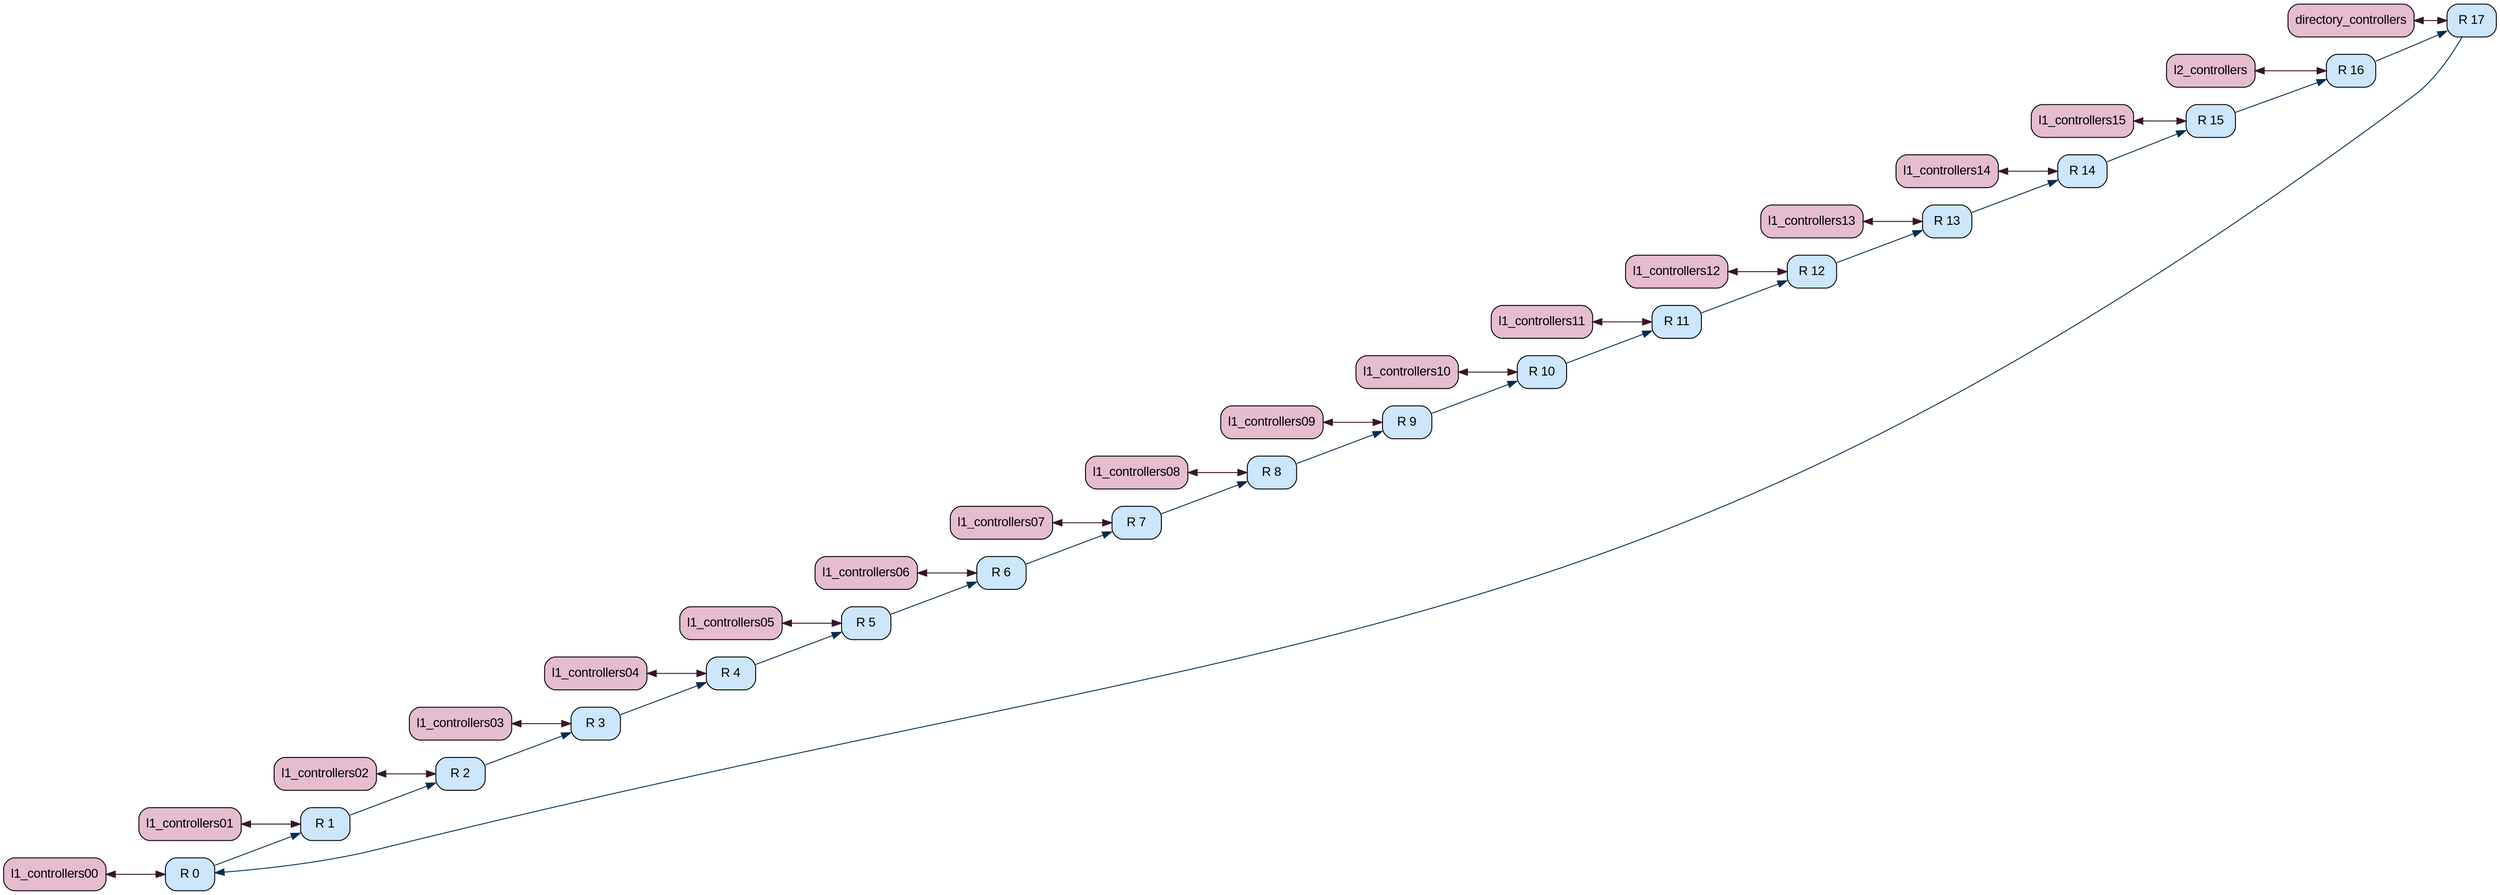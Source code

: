 graph G {
rankdir=LR;
"board.cache_hierarchy.ruby_system.network.routers00" [color="#000000", fillcolor="#cce6fc", fontcolor="#000000", fontname=Arial, fontsize=14, label="R 0", shape=Mrecord, style="rounded, filled"];
"board.cache_hierarchy.ruby_system.network.routers01" [color="#000000", fillcolor="#cce6fc", fontcolor="#000000", fontname=Arial, fontsize=14, label="R 1", shape=Mrecord, style="rounded, filled"];
"board.cache_hierarchy.ruby_system.network.routers02" [color="#000000", fillcolor="#cce6fc", fontcolor="#000000", fontname=Arial, fontsize=14, label="R 2", shape=Mrecord, style="rounded, filled"];
"board.cache_hierarchy.ruby_system.network.routers03" [color="#000000", fillcolor="#cce6fc", fontcolor="#000000", fontname=Arial, fontsize=14, label="R 3", shape=Mrecord, style="rounded, filled"];
"board.cache_hierarchy.ruby_system.network.routers04" [color="#000000", fillcolor="#cce6fc", fontcolor="#000000", fontname=Arial, fontsize=14, label="R 4", shape=Mrecord, style="rounded, filled"];
"board.cache_hierarchy.ruby_system.network.routers05" [color="#000000", fillcolor="#cce6fc", fontcolor="#000000", fontname=Arial, fontsize=14, label="R 5", shape=Mrecord, style="rounded, filled"];
"board.cache_hierarchy.ruby_system.network.routers06" [color="#000000", fillcolor="#cce6fc", fontcolor="#000000", fontname=Arial, fontsize=14, label="R 6", shape=Mrecord, style="rounded, filled"];
"board.cache_hierarchy.ruby_system.network.routers07" [color="#000000", fillcolor="#cce6fc", fontcolor="#000000", fontname=Arial, fontsize=14, label="R 7", shape=Mrecord, style="rounded, filled"];
"board.cache_hierarchy.ruby_system.network.routers08" [color="#000000", fillcolor="#cce6fc", fontcolor="#000000", fontname=Arial, fontsize=14, label="R 8", shape=Mrecord, style="rounded, filled"];
"board.cache_hierarchy.ruby_system.network.routers09" [color="#000000", fillcolor="#cce6fc", fontcolor="#000000", fontname=Arial, fontsize=14, label="R 9", shape=Mrecord, style="rounded, filled"];
"board.cache_hierarchy.ruby_system.network.routers10" [color="#000000", fillcolor="#cce6fc", fontcolor="#000000", fontname=Arial, fontsize=14, label="R 10", shape=Mrecord, style="rounded, filled"];
"board.cache_hierarchy.ruby_system.network.routers11" [color="#000000", fillcolor="#cce6fc", fontcolor="#000000", fontname=Arial, fontsize=14, label="R 11", shape=Mrecord, style="rounded, filled"];
"board.cache_hierarchy.ruby_system.network.routers12" [color="#000000", fillcolor="#cce6fc", fontcolor="#000000", fontname=Arial, fontsize=14, label="R 12", shape=Mrecord, style="rounded, filled"];
"board.cache_hierarchy.ruby_system.network.routers13" [color="#000000", fillcolor="#cce6fc", fontcolor="#000000", fontname=Arial, fontsize=14, label="R 13", shape=Mrecord, style="rounded, filled"];
"board.cache_hierarchy.ruby_system.network.routers14" [color="#000000", fillcolor="#cce6fc", fontcolor="#000000", fontname=Arial, fontsize=14, label="R 14", shape=Mrecord, style="rounded, filled"];
"board.cache_hierarchy.ruby_system.network.routers15" [color="#000000", fillcolor="#cce6fc", fontcolor="#000000", fontname=Arial, fontsize=14, label="R 15", shape=Mrecord, style="rounded, filled"];
"board.cache_hierarchy.ruby_system.network.routers16" [color="#000000", fillcolor="#cce6fc", fontcolor="#000000", fontname=Arial, fontsize=14, label="R 16", shape=Mrecord, style="rounded, filled"];
"board.cache_hierarchy.ruby_system.network.routers17" [color="#000000", fillcolor="#cce6fc", fontcolor="#000000", fontname=Arial, fontsize=14, label="R 17", shape=Mrecord, style="rounded, filled"];
"board.cache_hierarchy.ruby_system.network.routers00" -- "board.cache_hierarchy.ruby_system.network.routers01"  [color="#042d50", dir=forward, weight=0.5];
"board.cache_hierarchy.ruby_system.network.routers01" -- "board.cache_hierarchy.ruby_system.network.routers02"  [color="#042d50", dir=forward, weight=0.5];
"board.cache_hierarchy.ruby_system.network.routers02" -- "board.cache_hierarchy.ruby_system.network.routers03"  [color="#042d50", dir=forward, weight=0.5];
"board.cache_hierarchy.ruby_system.network.routers03" -- "board.cache_hierarchy.ruby_system.network.routers04"  [color="#042d50", dir=forward, weight=0.5];
"board.cache_hierarchy.ruby_system.network.routers04" -- "board.cache_hierarchy.ruby_system.network.routers05"  [color="#042d50", dir=forward, weight=0.5];
"board.cache_hierarchy.ruby_system.network.routers05" -- "board.cache_hierarchy.ruby_system.network.routers06"  [color="#042d50", dir=forward, weight=0.5];
"board.cache_hierarchy.ruby_system.network.routers06" -- "board.cache_hierarchy.ruby_system.network.routers07"  [color="#042d50", dir=forward, weight=0.5];
"board.cache_hierarchy.ruby_system.network.routers07" -- "board.cache_hierarchy.ruby_system.network.routers08"  [color="#042d50", dir=forward, weight=0.5];
"board.cache_hierarchy.ruby_system.network.routers08" -- "board.cache_hierarchy.ruby_system.network.routers09"  [color="#042d50", dir=forward, weight=0.5];
"board.cache_hierarchy.ruby_system.network.routers09" -- "board.cache_hierarchy.ruby_system.network.routers10"  [color="#042d50", dir=forward, weight=0.5];
"board.cache_hierarchy.ruby_system.network.routers10" -- "board.cache_hierarchy.ruby_system.network.routers11"  [color="#042d50", dir=forward, weight=0.5];
"board.cache_hierarchy.ruby_system.network.routers11" -- "board.cache_hierarchy.ruby_system.network.routers12"  [color="#042d50", dir=forward, weight=0.5];
"board.cache_hierarchy.ruby_system.network.routers12" -- "board.cache_hierarchy.ruby_system.network.routers13"  [color="#042d50", dir=forward, weight=0.5];
"board.cache_hierarchy.ruby_system.network.routers13" -- "board.cache_hierarchy.ruby_system.network.routers14"  [color="#042d50", dir=forward, weight=0.5];
"board.cache_hierarchy.ruby_system.network.routers14" -- "board.cache_hierarchy.ruby_system.network.routers15"  [color="#042d50", dir=forward, weight=0.5];
"board.cache_hierarchy.ruby_system.network.routers15" -- "board.cache_hierarchy.ruby_system.network.routers16"  [color="#042d50", dir=forward, weight=0.5];
"board.cache_hierarchy.ruby_system.network.routers16" -- "board.cache_hierarchy.ruby_system.network.routers17"  [color="#042d50", dir=forward, weight=0.5];
"board.cache_hierarchy.ruby_system.network.routers17" -- "board.cache_hierarchy.ruby_system.network.routers00"  [color="#042d50", dir=forward, weight=0.5];
"board.cache_hierarchy.ruby_system.l1_controllers00" [color="#000000", fillcolor="#e5bcd0", fontcolor="#000000", fontname=Arial, fontsize=14, label=l1_controllers00, shape=Mrecord, style="rounded, filled"];
"board.cache_hierarchy.ruby_system.l1_controllers00" -- "board.cache_hierarchy.ruby_system.network.routers00"  [color="#381526", dir=both, weight=1.0];
"board.cache_hierarchy.ruby_system.l1_controllers01" [color="#000000", fillcolor="#e5bcd0", fontcolor="#000000", fontname=Arial, fontsize=14, label=l1_controllers01, shape=Mrecord, style="rounded, filled"];
"board.cache_hierarchy.ruby_system.l1_controllers01" -- "board.cache_hierarchy.ruby_system.network.routers01"  [color="#381526", dir=both, weight=1.0];
"board.cache_hierarchy.ruby_system.l1_controllers02" [color="#000000", fillcolor="#e5bcd0", fontcolor="#000000", fontname=Arial, fontsize=14, label=l1_controllers02, shape=Mrecord, style="rounded, filled"];
"board.cache_hierarchy.ruby_system.l1_controllers02" -- "board.cache_hierarchy.ruby_system.network.routers02"  [color="#381526", dir=both, weight=1.0];
"board.cache_hierarchy.ruby_system.l1_controllers03" [color="#000000", fillcolor="#e5bcd0", fontcolor="#000000", fontname=Arial, fontsize=14, label=l1_controllers03, shape=Mrecord, style="rounded, filled"];
"board.cache_hierarchy.ruby_system.l1_controllers03" -- "board.cache_hierarchy.ruby_system.network.routers03"  [color="#381526", dir=both, weight=1.0];
"board.cache_hierarchy.ruby_system.l1_controllers04" [color="#000000", fillcolor="#e5bcd0", fontcolor="#000000", fontname=Arial, fontsize=14, label=l1_controllers04, shape=Mrecord, style="rounded, filled"];
"board.cache_hierarchy.ruby_system.l1_controllers04" -- "board.cache_hierarchy.ruby_system.network.routers04"  [color="#381526", dir=both, weight=1.0];
"board.cache_hierarchy.ruby_system.l1_controllers05" [color="#000000", fillcolor="#e5bcd0", fontcolor="#000000", fontname=Arial, fontsize=14, label=l1_controllers05, shape=Mrecord, style="rounded, filled"];
"board.cache_hierarchy.ruby_system.l1_controllers05" -- "board.cache_hierarchy.ruby_system.network.routers05"  [color="#381526", dir=both, weight=1.0];
"board.cache_hierarchy.ruby_system.l1_controllers06" [color="#000000", fillcolor="#e5bcd0", fontcolor="#000000", fontname=Arial, fontsize=14, label=l1_controllers06, shape=Mrecord, style="rounded, filled"];
"board.cache_hierarchy.ruby_system.l1_controllers06" -- "board.cache_hierarchy.ruby_system.network.routers06"  [color="#381526", dir=both, weight=1.0];
"board.cache_hierarchy.ruby_system.l1_controllers07" [color="#000000", fillcolor="#e5bcd0", fontcolor="#000000", fontname=Arial, fontsize=14, label=l1_controllers07, shape=Mrecord, style="rounded, filled"];
"board.cache_hierarchy.ruby_system.l1_controllers07" -- "board.cache_hierarchy.ruby_system.network.routers07"  [color="#381526", dir=both, weight=1.0];
"board.cache_hierarchy.ruby_system.l1_controllers08" [color="#000000", fillcolor="#e5bcd0", fontcolor="#000000", fontname=Arial, fontsize=14, label=l1_controllers08, shape=Mrecord, style="rounded, filled"];
"board.cache_hierarchy.ruby_system.l1_controllers08" -- "board.cache_hierarchy.ruby_system.network.routers08"  [color="#381526", dir=both, weight=1.0];
"board.cache_hierarchy.ruby_system.l1_controllers09" [color="#000000", fillcolor="#e5bcd0", fontcolor="#000000", fontname=Arial, fontsize=14, label=l1_controllers09, shape=Mrecord, style="rounded, filled"];
"board.cache_hierarchy.ruby_system.l1_controllers09" -- "board.cache_hierarchy.ruby_system.network.routers09"  [color="#381526", dir=both, weight=1.0];
"board.cache_hierarchy.ruby_system.l1_controllers10" [color="#000000", fillcolor="#e5bcd0", fontcolor="#000000", fontname=Arial, fontsize=14, label=l1_controllers10, shape=Mrecord, style="rounded, filled"];
"board.cache_hierarchy.ruby_system.l1_controllers10" -- "board.cache_hierarchy.ruby_system.network.routers10"  [color="#381526", dir=both, weight=1.0];
"board.cache_hierarchy.ruby_system.l1_controllers11" [color="#000000", fillcolor="#e5bcd0", fontcolor="#000000", fontname=Arial, fontsize=14, label=l1_controllers11, shape=Mrecord, style="rounded, filled"];
"board.cache_hierarchy.ruby_system.l1_controllers11" -- "board.cache_hierarchy.ruby_system.network.routers11"  [color="#381526", dir=both, weight=1.0];
"board.cache_hierarchy.ruby_system.l1_controllers12" [color="#000000", fillcolor="#e5bcd0", fontcolor="#000000", fontname=Arial, fontsize=14, label=l1_controllers12, shape=Mrecord, style="rounded, filled"];
"board.cache_hierarchy.ruby_system.l1_controllers12" -- "board.cache_hierarchy.ruby_system.network.routers12"  [color="#381526", dir=both, weight=1.0];
"board.cache_hierarchy.ruby_system.l1_controllers13" [color="#000000", fillcolor="#e5bcd0", fontcolor="#000000", fontname=Arial, fontsize=14, label=l1_controllers13, shape=Mrecord, style="rounded, filled"];
"board.cache_hierarchy.ruby_system.l1_controllers13" -- "board.cache_hierarchy.ruby_system.network.routers13"  [color="#381526", dir=both, weight=1.0];
"board.cache_hierarchy.ruby_system.l1_controllers14" [color="#000000", fillcolor="#e5bcd0", fontcolor="#000000", fontname=Arial, fontsize=14, label=l1_controllers14, shape=Mrecord, style="rounded, filled"];
"board.cache_hierarchy.ruby_system.l1_controllers14" -- "board.cache_hierarchy.ruby_system.network.routers14"  [color="#381526", dir=both, weight=1.0];
"board.cache_hierarchy.ruby_system.l1_controllers15" [color="#000000", fillcolor="#e5bcd0", fontcolor="#000000", fontname=Arial, fontsize=14, label=l1_controllers15, shape=Mrecord, style="rounded, filled"];
"board.cache_hierarchy.ruby_system.l1_controllers15" -- "board.cache_hierarchy.ruby_system.network.routers15"  [color="#381526", dir=both, weight=1.0];
"board.cache_hierarchy.ruby_system.l2_controllers" [color="#000000", fillcolor="#e5bcd0", fontcolor="#000000", fontname=Arial, fontsize=14, label=l2_controllers, shape=Mrecord, style="rounded, filled"];
"board.cache_hierarchy.ruby_system.l2_controllers" -- "board.cache_hierarchy.ruby_system.network.routers16"  [color="#381526", dir=both, weight=1.0];
"board.cache_hierarchy.ruby_system.directory_controllers" [color="#000000", fillcolor="#e5bcd0", fontcolor="#000000", fontname=Arial, fontsize=14, label=directory_controllers, shape=Mrecord, style="rounded, filled"];
"board.cache_hierarchy.ruby_system.directory_controllers" -- "board.cache_hierarchy.ruby_system.network.routers17"  [color="#381526", dir=both, weight=1.0];
}

